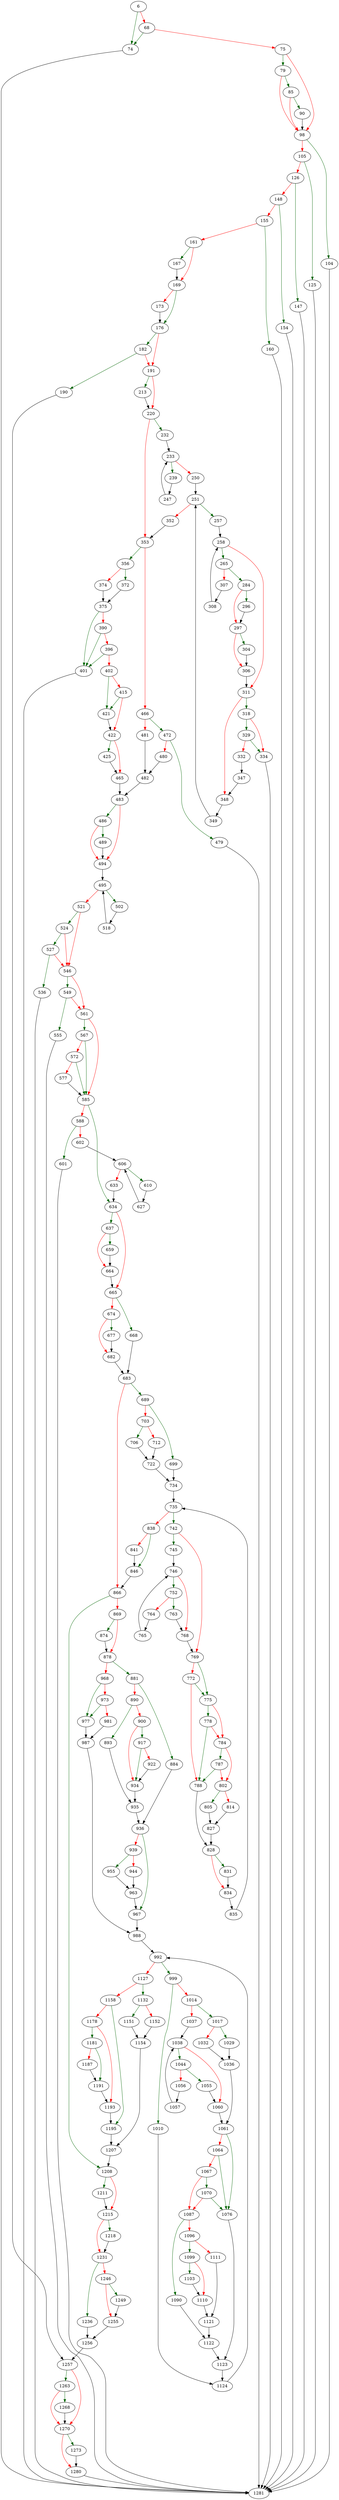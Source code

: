 strict digraph "sqlite3Insert" {
	// Node definitions.
	6 [entry=true];
	74;
	68;
	75;
	1281;
	79;
	98;
	85;
	90;
	104;
	105;
	125;
	126;
	147;
	148;
	154;
	155;
	160;
	161;
	167;
	169;
	176;
	173;
	182;
	191;
	190;
	1257;
	213;
	220;
	232;
	353;
	233;
	239;
	250;
	247;
	251;
	257;
	352;
	258;
	265;
	311;
	284;
	307;
	296;
	297;
	304;
	306;
	308;
	318;
	348;
	329;
	334;
	332;
	347;
	349;
	356;
	466;
	372;
	374;
	375;
	401;
	390;
	396;
	402;
	421;
	415;
	422;
	425;
	465;
	483;
	472;
	481;
	479;
	480;
	482;
	486;
	494;
	489;
	495;
	502;
	521;
	518;
	524;
	546;
	527;
	536;
	549;
	561;
	555;
	567;
	585;
	572;
	577;
	634;
	588;
	601;
	602;
	606;
	610;
	633;
	627;
	637;
	665;
	659;
	664;
	668;
	674;
	683;
	677;
	682;
	689;
	866;
	699;
	703;
	734;
	706;
	712;
	722;
	735;
	742;
	838;
	745;
	769;
	746;
	752;
	768;
	763;
	764;
	765;
	775;
	772;
	788;
	778;
	784;
	787;
	802;
	828;
	805;
	814;
	827;
	831;
	834;
	835;
	846;
	841;
	1208;
	869;
	874;
	878;
	881;
	968;
	884;
	890;
	936;
	893;
	900;
	935;
	917;
	934;
	922;
	967;
	939;
	955;
	944;
	963;
	988;
	977;
	973;
	981;
	987;
	992;
	999;
	1127;
	1010;
	1014;
	1124;
	1017;
	1037;
	1029;
	1032;
	1036;
	1061;
	1038;
	1044;
	1060;
	1055;
	1056;
	1057;
	1076;
	1064;
	1067;
	1070;
	1087;
	1123;
	1090;
	1096;
	1122;
	1099;
	1111;
	1103;
	1110;
	1121;
	1132;
	1158;
	1151;
	1152;
	1154;
	1207;
	1195;
	1178;
	1181;
	1193;
	1191;
	1187;
	1211;
	1215;
	1218;
	1231;
	1236;
	1246;
	1256;
	1249;
	1255;
	1263;
	1270;
	1268;
	1273;
	1280;

	// Edge definitions.
	6 -> 74 [
		color=darkgreen
		cond=true
	];
	6 -> 68 [
		color=red
		cond=false
	];
	74 -> 1281;
	68 -> 74 [
		color=darkgreen
		cond=true
	];
	68 -> 75 [
		color=red
		cond=false
	];
	75 -> 79 [
		color=darkgreen
		cond=true
	];
	75 -> 98 [
		color=red
		cond=false
	];
	79 -> 98 [
		color=red
		cond=false
	];
	79 -> 85 [
		color=darkgreen
		cond=true
	];
	98 -> 104 [
		color=darkgreen
		cond=true
	];
	98 -> 105 [
		color=red
		cond=false
	];
	85 -> 98 [
		color=red
		cond=false
	];
	85 -> 90 [
		color=darkgreen
		cond=true
	];
	90 -> 98;
	104 -> 1281;
	105 -> 125 [
		color=darkgreen
		cond=true
	];
	105 -> 126 [
		color=red
		cond=false
	];
	125 -> 1281;
	126 -> 147 [
		color=darkgreen
		cond=true
	];
	126 -> 148 [
		color=red
		cond=false
	];
	147 -> 1281;
	148 -> 154 [
		color=darkgreen
		cond=true
	];
	148 -> 155 [
		color=red
		cond=false
	];
	154 -> 1281;
	155 -> 160 [
		color=darkgreen
		cond=true
	];
	155 -> 161 [
		color=red
		cond=false
	];
	160 -> 1281;
	161 -> 167 [
		color=darkgreen
		cond=true
	];
	161 -> 169 [
		color=red
		cond=false
	];
	167 -> 169;
	169 -> 176 [
		color=darkgreen
		cond=true
	];
	169 -> 173 [
		color=red
		cond=false
	];
	176 -> 182 [
		color=darkgreen
		cond=true
	];
	176 -> 191 [
		color=red
		cond=false
	];
	173 -> 176;
	182 -> 191 [
		color=red
		cond=false
	];
	182 -> 190 [
		color=darkgreen
		cond=true
	];
	191 -> 213 [
		color=darkgreen
		cond=true
	];
	191 -> 220 [
		color=red
		cond=false
	];
	190 -> 1257;
	1257 -> 1263 [
		color=darkgreen
		cond=true
	];
	1257 -> 1270 [
		color=red
		cond=false
	];
	213 -> 220;
	220 -> 232 [
		color=darkgreen
		cond=true
	];
	220 -> 353 [
		color=red
		cond=false
	];
	232 -> 233;
	353 -> 356 [
		color=darkgreen
		cond=true
	];
	353 -> 466 [
		color=red
		cond=false
	];
	233 -> 239 [
		color=darkgreen
		cond=true
	];
	233 -> 250 [
		color=red
		cond=false
	];
	239 -> 247;
	250 -> 251;
	247 -> 233;
	251 -> 257 [
		color=darkgreen
		cond=true
	];
	251 -> 352 [
		color=red
		cond=false
	];
	257 -> 258;
	352 -> 353;
	258 -> 265 [
		color=darkgreen
		cond=true
	];
	258 -> 311 [
		color=red
		cond=false
	];
	265 -> 284 [
		color=darkgreen
		cond=true
	];
	265 -> 307 [
		color=red
		cond=false
	];
	311 -> 318 [
		color=darkgreen
		cond=true
	];
	311 -> 348 [
		color=red
		cond=false
	];
	284 -> 296 [
		color=darkgreen
		cond=true
	];
	284 -> 297 [
		color=red
		cond=false
	];
	307 -> 308;
	296 -> 297;
	297 -> 304 [
		color=darkgreen
		cond=true
	];
	297 -> 306 [
		color=red
		cond=false
	];
	304 -> 306;
	306 -> 311;
	308 -> 258;
	318 -> 329 [
		color=darkgreen
		cond=true
	];
	318 -> 334 [
		color=red
		cond=false
	];
	348 -> 349;
	329 -> 334 [
		color=darkgreen
		cond=true
	];
	329 -> 332 [
		color=red
		cond=false
	];
	334 -> 1281;
	332 -> 347;
	347 -> 348;
	349 -> 251;
	356 -> 372 [
		color=darkgreen
		cond=true
	];
	356 -> 374 [
		color=red
		cond=false
	];
	466 -> 472 [
		color=darkgreen
		cond=true
	];
	466 -> 481 [
		color=red
		cond=false
	];
	372 -> 375;
	374 -> 375;
	375 -> 401 [
		color=darkgreen
		cond=true
	];
	375 -> 390 [
		color=red
		cond=false
	];
	401 -> 1281;
	390 -> 401 [
		color=darkgreen
		cond=true
	];
	390 -> 396 [
		color=red
		cond=false
	];
	396 -> 401 [
		color=darkgreen
		cond=true
	];
	396 -> 402 [
		color=red
		cond=false
	];
	402 -> 421 [
		color=darkgreen
		cond=true
	];
	402 -> 415 [
		color=red
		cond=false
	];
	421 -> 422;
	415 -> 421 [
		color=darkgreen
		cond=true
	];
	415 -> 422 [
		color=red
		cond=false
	];
	422 -> 425 [
		color=darkgreen
		cond=true
	];
	422 -> 465 [
		color=red
		cond=false
	];
	425 -> 465;
	465 -> 483;
	483 -> 486 [
		color=darkgreen
		cond=true
	];
	483 -> 494 [
		color=red
		cond=false
	];
	472 -> 479 [
		color=darkgreen
		cond=true
	];
	472 -> 480 [
		color=red
		cond=false
	];
	481 -> 482;
	479 -> 1281;
	480 -> 482;
	482 -> 483;
	486 -> 494 [
		color=red
		cond=false
	];
	486 -> 489 [
		color=darkgreen
		cond=true
	];
	494 -> 495;
	489 -> 494;
	495 -> 502 [
		color=darkgreen
		cond=true
	];
	495 -> 521 [
		color=red
		cond=false
	];
	502 -> 518;
	521 -> 524 [
		color=darkgreen
		cond=true
	];
	521 -> 546 [
		color=red
		cond=false
	];
	518 -> 495;
	524 -> 546 [
		color=red
		cond=false
	];
	524 -> 527 [
		color=darkgreen
		cond=true
	];
	546 -> 549 [
		color=darkgreen
		cond=true
	];
	546 -> 561 [
		color=red
		cond=false
	];
	527 -> 546 [
		color=red
		cond=false
	];
	527 -> 536 [
		color=darkgreen
		cond=true
	];
	536 -> 1281;
	549 -> 561 [
		color=red
		cond=false
	];
	549 -> 555 [
		color=darkgreen
		cond=true
	];
	561 -> 567 [
		color=darkgreen
		cond=true
	];
	561 -> 585 [
		color=red
		cond=false
	];
	555 -> 1281;
	567 -> 585 [
		color=darkgreen
		cond=true
	];
	567 -> 572 [
		color=red
		cond=false
	];
	585 -> 634 [
		color=darkgreen
		cond=true
	];
	585 -> 588 [
		color=red
		cond=false
	];
	572 -> 585 [
		color=darkgreen
		cond=true
	];
	572 -> 577 [
		color=red
		cond=false
	];
	577 -> 585;
	634 -> 637 [
		color=darkgreen
		cond=true
	];
	634 -> 665 [
		color=red
		cond=false
	];
	588 -> 601 [
		color=darkgreen
		cond=true
	];
	588 -> 602 [
		color=red
		cond=false
	];
	601 -> 1281;
	602 -> 606;
	606 -> 610 [
		color=darkgreen
		cond=true
	];
	606 -> 633 [
		color=red
		cond=false
	];
	610 -> 627;
	633 -> 634;
	627 -> 606;
	637 -> 659 [
		color=darkgreen
		cond=true
	];
	637 -> 664 [
		color=red
		cond=false
	];
	665 -> 668 [
		color=darkgreen
		cond=true
	];
	665 -> 674 [
		color=red
		cond=false
	];
	659 -> 664;
	664 -> 665;
	668 -> 683;
	674 -> 677 [
		color=darkgreen
		cond=true
	];
	674 -> 682 [
		color=red
		cond=false
	];
	683 -> 689 [
		color=darkgreen
		cond=true
	];
	683 -> 866 [
		color=red
		cond=false
	];
	677 -> 682;
	682 -> 683;
	689 -> 699 [
		color=darkgreen
		cond=true
	];
	689 -> 703 [
		color=red
		cond=false
	];
	866 -> 1208 [
		color=darkgreen
		cond=true
	];
	866 -> 869 [
		color=red
		cond=false
	];
	699 -> 734;
	703 -> 706 [
		color=darkgreen
		cond=true
	];
	703 -> 712 [
		color=red
		cond=false
	];
	734 -> 735;
	706 -> 722;
	712 -> 722;
	722 -> 734;
	735 -> 742 [
		color=darkgreen
		cond=true
	];
	735 -> 838 [
		color=red
		cond=false
	];
	742 -> 745 [
		color=darkgreen
		cond=true
	];
	742 -> 769 [
		color=red
		cond=false
	];
	838 -> 846 [
		color=darkgreen
		cond=true
	];
	838 -> 841 [
		color=red
		cond=false
	];
	745 -> 746;
	769 -> 775 [
		color=darkgreen
		cond=true
	];
	769 -> 772 [
		color=red
		cond=false
	];
	746 -> 752 [
		color=darkgreen
		cond=true
	];
	746 -> 768 [
		color=red
		cond=false
	];
	752 -> 763 [
		color=darkgreen
		cond=true
	];
	752 -> 764 [
		color=red
		cond=false
	];
	768 -> 769;
	763 -> 768;
	764 -> 765;
	765 -> 746;
	775 -> 778 [
		color=darkgreen
		cond=true
	];
	775 -> 784 [
		color=red
		cond=false
	];
	772 -> 775 [
		color=darkgreen
		cond=true
	];
	772 -> 788 [
		color=red
		cond=false
	];
	788 -> 828;
	778 -> 788 [
		color=darkgreen
		cond=true
	];
	778 -> 784 [
		color=red
		cond=false
	];
	784 -> 787 [
		color=darkgreen
		cond=true
	];
	784 -> 802 [
		color=red
		cond=false
	];
	787 -> 788 [
		color=darkgreen
		cond=true
	];
	787 -> 802 [
		color=red
		cond=false
	];
	802 -> 805 [
		color=darkgreen
		cond=true
	];
	802 -> 814 [
		color=red
		cond=false
	];
	828 -> 831 [
		color=darkgreen
		cond=true
	];
	828 -> 834 [
		color=red
		cond=false
	];
	805 -> 827;
	814 -> 827;
	827 -> 828;
	831 -> 834;
	834 -> 835;
	835 -> 735;
	846 -> 866;
	841 -> 846;
	1208 -> 1211 [
		color=darkgreen
		cond=true
	];
	1208 -> 1215 [
		color=red
		cond=false
	];
	869 -> 874 [
		color=darkgreen
		cond=true
	];
	869 -> 878 [
		color=red
		cond=false
	];
	874 -> 878;
	878 -> 881 [
		color=darkgreen
		cond=true
	];
	878 -> 968 [
		color=red
		cond=false
	];
	881 -> 884 [
		color=darkgreen
		cond=true
	];
	881 -> 890 [
		color=red
		cond=false
	];
	968 -> 977 [
		color=darkgreen
		cond=true
	];
	968 -> 973 [
		color=red
		cond=false
	];
	884 -> 936;
	890 -> 893 [
		color=darkgreen
		cond=true
	];
	890 -> 900 [
		color=red
		cond=false
	];
	936 -> 967 [
		color=darkgreen
		cond=true
	];
	936 -> 939 [
		color=red
		cond=false
	];
	893 -> 935;
	900 -> 917 [
		color=darkgreen
		cond=true
	];
	900 -> 934 [
		color=red
		cond=false
	];
	935 -> 936;
	917 -> 934 [
		color=darkgreen
		cond=true
	];
	917 -> 922 [
		color=red
		cond=false
	];
	934 -> 935;
	922 -> 934;
	967 -> 988;
	939 -> 955 [
		color=darkgreen
		cond=true
	];
	939 -> 944 [
		color=red
		cond=false
	];
	955 -> 963;
	944 -> 963;
	963 -> 967;
	988 -> 992;
	977 -> 987;
	973 -> 977 [
		color=darkgreen
		cond=true
	];
	973 -> 981 [
		color=red
		cond=false
	];
	981 -> 987;
	987 -> 988;
	992 -> 999 [
		color=darkgreen
		cond=true
	];
	992 -> 1127 [
		color=red
		cond=false
	];
	999 -> 1010 [
		color=darkgreen
		cond=true
	];
	999 -> 1014 [
		color=red
		cond=false
	];
	1127 -> 1132 [
		color=darkgreen
		cond=true
	];
	1127 -> 1158 [
		color=red
		cond=false
	];
	1010 -> 1124;
	1014 -> 1017 [
		color=darkgreen
		cond=true
	];
	1014 -> 1037 [
		color=red
		cond=false
	];
	1124 -> 992;
	1017 -> 1029 [
		color=darkgreen
		cond=true
	];
	1017 -> 1032 [
		color=red
		cond=false
	];
	1037 -> 1038;
	1029 -> 1036;
	1032 -> 1036;
	1036 -> 1061;
	1061 -> 1076 [
		color=darkgreen
		cond=true
	];
	1061 -> 1064 [
		color=red
		cond=false
	];
	1038 -> 1044 [
		color=darkgreen
		cond=true
	];
	1038 -> 1060 [
		color=red
		cond=false
	];
	1044 -> 1055 [
		color=darkgreen
		cond=true
	];
	1044 -> 1056 [
		color=red
		cond=false
	];
	1060 -> 1061;
	1055 -> 1060;
	1056 -> 1057;
	1057 -> 1038;
	1076 -> 1123;
	1064 -> 1076 [
		color=darkgreen
		cond=true
	];
	1064 -> 1067 [
		color=red
		cond=false
	];
	1067 -> 1070 [
		color=darkgreen
		cond=true
	];
	1067 -> 1087 [
		color=red
		cond=false
	];
	1070 -> 1076 [
		color=darkgreen
		cond=true
	];
	1070 -> 1087 [
		color=red
		cond=false
	];
	1087 -> 1090 [
		color=darkgreen
		cond=true
	];
	1087 -> 1096 [
		color=red
		cond=false
	];
	1123 -> 1124;
	1090 -> 1122;
	1096 -> 1099 [
		color=darkgreen
		cond=true
	];
	1096 -> 1111 [
		color=red
		cond=false
	];
	1122 -> 1123;
	1099 -> 1103 [
		color=darkgreen
		cond=true
	];
	1099 -> 1110 [
		color=red
		cond=false
	];
	1111 -> 1121;
	1103 -> 1110;
	1110 -> 1121;
	1121 -> 1122;
	1132 -> 1151 [
		color=darkgreen
		cond=true
	];
	1132 -> 1152 [
		color=red
		cond=false
	];
	1158 -> 1195 [
		color=darkgreen
		cond=true
	];
	1158 -> 1178 [
		color=red
		cond=false
	];
	1151 -> 1154;
	1152 -> 1154;
	1154 -> 1207;
	1207 -> 1208;
	1195 -> 1207;
	1178 -> 1181 [
		color=darkgreen
		cond=true
	];
	1178 -> 1193 [
		color=red
		cond=false
	];
	1181 -> 1191 [
		color=darkgreen
		cond=true
	];
	1181 -> 1187 [
		color=red
		cond=false
	];
	1193 -> 1195;
	1191 -> 1193;
	1187 -> 1191;
	1211 -> 1215;
	1215 -> 1218 [
		color=darkgreen
		cond=true
	];
	1215 -> 1231 [
		color=red
		cond=false
	];
	1218 -> 1231;
	1231 -> 1236 [
		color=darkgreen
		cond=true
	];
	1231 -> 1246 [
		color=red
		cond=false
	];
	1236 -> 1256;
	1246 -> 1249 [
		color=darkgreen
		cond=true
	];
	1246 -> 1255 [
		color=red
		cond=false
	];
	1256 -> 1257;
	1249 -> 1255;
	1255 -> 1256;
	1263 -> 1270 [
		color=red
		cond=false
	];
	1263 -> 1268 [
		color=darkgreen
		cond=true
	];
	1270 -> 1273 [
		color=darkgreen
		cond=true
	];
	1270 -> 1280 [
		color=red
		cond=false
	];
	1268 -> 1270;
	1273 -> 1280;
	1280 -> 1281;
}